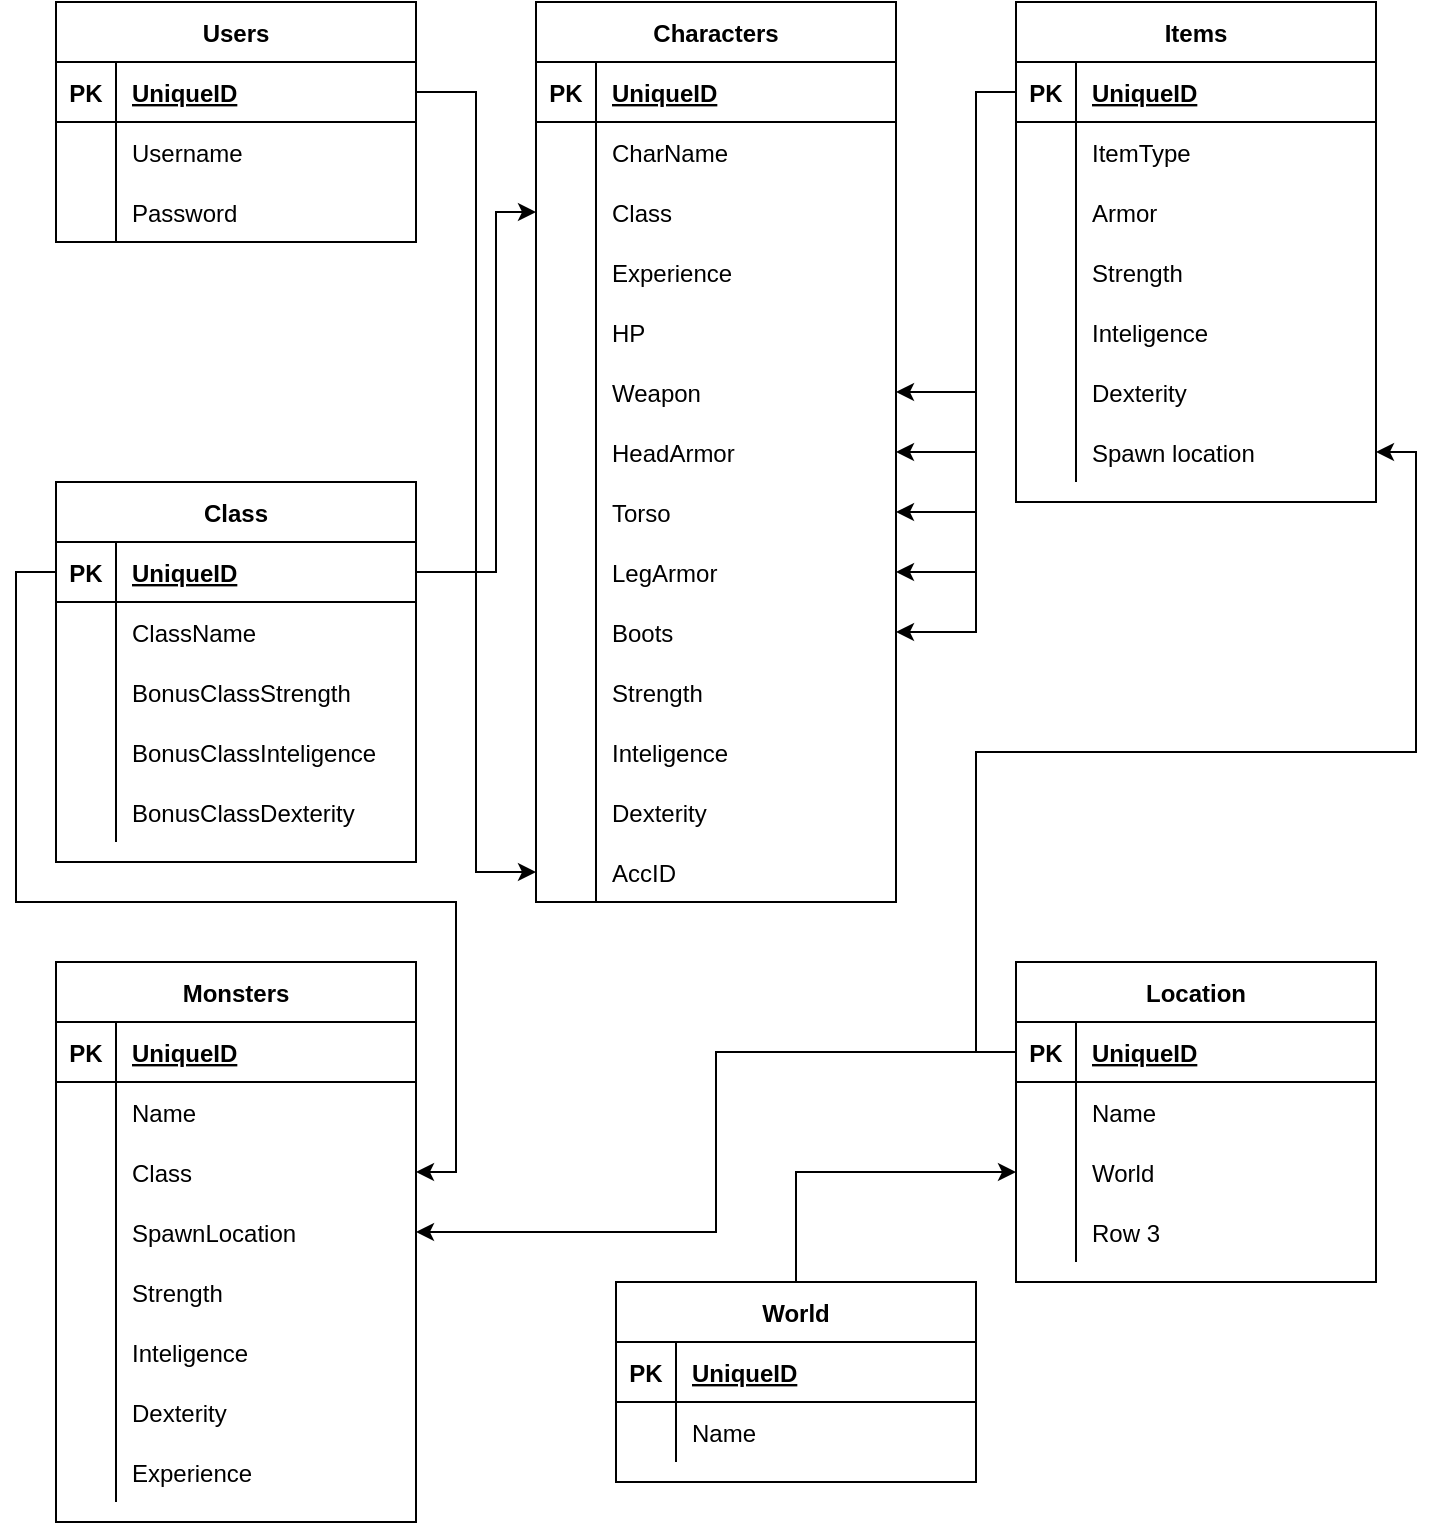 <mxfile version="15.7.0" type="device"><diagram id="DbS6OpMlpFt3i_5RDnJV" name="Page-1"><mxGraphModel dx="1422" dy="786" grid="1" gridSize="10" guides="1" tooltips="1" connect="1" arrows="1" fold="1" page="1" pageScale="1" pageWidth="850" pageHeight="1100" math="0" shadow="0"><root><mxCell id="0"/><mxCell id="1" parent="0"/><mxCell id="JHfItAeZuN_2YOWaQse4-1" value="Users" style="shape=table;startSize=30;container=1;collapsible=1;childLayout=tableLayout;fixedRows=1;rowLines=0;fontStyle=1;align=center;resizeLast=1;" vertex="1" parent="1"><mxGeometry x="40" y="40" width="180" height="120" as="geometry"/></mxCell><mxCell id="JHfItAeZuN_2YOWaQse4-2" value="" style="shape=partialRectangle;collapsible=0;dropTarget=0;pointerEvents=0;fillColor=none;top=0;left=0;bottom=1;right=0;points=[[0,0.5],[1,0.5]];portConstraint=eastwest;" vertex="1" parent="JHfItAeZuN_2YOWaQse4-1"><mxGeometry y="30" width="180" height="30" as="geometry"/></mxCell><mxCell id="JHfItAeZuN_2YOWaQse4-3" value="PK" style="shape=partialRectangle;connectable=0;fillColor=none;top=0;left=0;bottom=0;right=0;fontStyle=1;overflow=hidden;" vertex="1" parent="JHfItAeZuN_2YOWaQse4-2"><mxGeometry width="30" height="30" as="geometry"><mxRectangle width="30" height="30" as="alternateBounds"/></mxGeometry></mxCell><mxCell id="JHfItAeZuN_2YOWaQse4-4" value="UniqueID" style="shape=partialRectangle;connectable=0;fillColor=none;top=0;left=0;bottom=0;right=0;align=left;spacingLeft=6;fontStyle=5;overflow=hidden;" vertex="1" parent="JHfItAeZuN_2YOWaQse4-2"><mxGeometry x="30" width="150" height="30" as="geometry"><mxRectangle width="150" height="30" as="alternateBounds"/></mxGeometry></mxCell><mxCell id="JHfItAeZuN_2YOWaQse4-5" value="" style="shape=partialRectangle;collapsible=0;dropTarget=0;pointerEvents=0;fillColor=none;top=0;left=0;bottom=0;right=0;points=[[0,0.5],[1,0.5]];portConstraint=eastwest;" vertex="1" parent="JHfItAeZuN_2YOWaQse4-1"><mxGeometry y="60" width="180" height="30" as="geometry"/></mxCell><mxCell id="JHfItAeZuN_2YOWaQse4-6" value="" style="shape=partialRectangle;connectable=0;fillColor=none;top=0;left=0;bottom=0;right=0;editable=1;overflow=hidden;" vertex="1" parent="JHfItAeZuN_2YOWaQse4-5"><mxGeometry width="30" height="30" as="geometry"><mxRectangle width="30" height="30" as="alternateBounds"/></mxGeometry></mxCell><mxCell id="JHfItAeZuN_2YOWaQse4-7" value="Username" style="shape=partialRectangle;connectable=0;fillColor=none;top=0;left=0;bottom=0;right=0;align=left;spacingLeft=6;overflow=hidden;" vertex="1" parent="JHfItAeZuN_2YOWaQse4-5"><mxGeometry x="30" width="150" height="30" as="geometry"><mxRectangle width="150" height="30" as="alternateBounds"/></mxGeometry></mxCell><mxCell id="JHfItAeZuN_2YOWaQse4-8" value="" style="shape=partialRectangle;collapsible=0;dropTarget=0;pointerEvents=0;fillColor=none;top=0;left=0;bottom=0;right=0;points=[[0,0.5],[1,0.5]];portConstraint=eastwest;" vertex="1" parent="JHfItAeZuN_2YOWaQse4-1"><mxGeometry y="90" width="180" height="30" as="geometry"/></mxCell><mxCell id="JHfItAeZuN_2YOWaQse4-9" value="" style="shape=partialRectangle;connectable=0;fillColor=none;top=0;left=0;bottom=0;right=0;editable=1;overflow=hidden;" vertex="1" parent="JHfItAeZuN_2YOWaQse4-8"><mxGeometry width="30" height="30" as="geometry"><mxRectangle width="30" height="30" as="alternateBounds"/></mxGeometry></mxCell><mxCell id="JHfItAeZuN_2YOWaQse4-10" value="Password" style="shape=partialRectangle;connectable=0;fillColor=none;top=0;left=0;bottom=0;right=0;align=left;spacingLeft=6;overflow=hidden;" vertex="1" parent="JHfItAeZuN_2YOWaQse4-8"><mxGeometry x="30" width="150" height="30" as="geometry"><mxRectangle width="150" height="30" as="alternateBounds"/></mxGeometry></mxCell><mxCell id="JHfItAeZuN_2YOWaQse4-14" value="Characters" style="shape=table;startSize=30;container=1;collapsible=1;childLayout=tableLayout;fixedRows=1;rowLines=0;fontStyle=1;align=center;resizeLast=1;" vertex="1" parent="1"><mxGeometry x="280" y="40" width="180" height="450" as="geometry"><mxRectangle x="330" y="200" width="100" height="30" as="alternateBounds"/></mxGeometry></mxCell><mxCell id="JHfItAeZuN_2YOWaQse4-15" value="" style="shape=partialRectangle;collapsible=0;dropTarget=0;pointerEvents=0;fillColor=none;top=0;left=0;bottom=1;right=0;points=[[0,0.5],[1,0.5]];portConstraint=eastwest;" vertex="1" parent="JHfItAeZuN_2YOWaQse4-14"><mxGeometry y="30" width="180" height="30" as="geometry"/></mxCell><mxCell id="JHfItAeZuN_2YOWaQse4-16" value="PK" style="shape=partialRectangle;connectable=0;fillColor=none;top=0;left=0;bottom=0;right=0;fontStyle=1;overflow=hidden;" vertex="1" parent="JHfItAeZuN_2YOWaQse4-15"><mxGeometry width="30" height="30" as="geometry"><mxRectangle width="30" height="30" as="alternateBounds"/></mxGeometry></mxCell><mxCell id="JHfItAeZuN_2YOWaQse4-17" value="UniqueID" style="shape=partialRectangle;connectable=0;fillColor=none;top=0;left=0;bottom=0;right=0;align=left;spacingLeft=6;fontStyle=5;overflow=hidden;" vertex="1" parent="JHfItAeZuN_2YOWaQse4-15"><mxGeometry x="30" width="150" height="30" as="geometry"><mxRectangle width="150" height="30" as="alternateBounds"/></mxGeometry></mxCell><mxCell id="JHfItAeZuN_2YOWaQse4-18" value="" style="shape=partialRectangle;collapsible=0;dropTarget=0;pointerEvents=0;fillColor=none;top=0;left=0;bottom=0;right=0;points=[[0,0.5],[1,0.5]];portConstraint=eastwest;" vertex="1" parent="JHfItAeZuN_2YOWaQse4-14"><mxGeometry y="60" width="180" height="30" as="geometry"/></mxCell><mxCell id="JHfItAeZuN_2YOWaQse4-19" value="" style="shape=partialRectangle;connectable=0;fillColor=none;top=0;left=0;bottom=0;right=0;editable=1;overflow=hidden;" vertex="1" parent="JHfItAeZuN_2YOWaQse4-18"><mxGeometry width="30" height="30" as="geometry"><mxRectangle width="30" height="30" as="alternateBounds"/></mxGeometry></mxCell><mxCell id="JHfItAeZuN_2YOWaQse4-20" value="CharName" style="shape=partialRectangle;connectable=0;fillColor=none;top=0;left=0;bottom=0;right=0;align=left;spacingLeft=6;overflow=hidden;" vertex="1" parent="JHfItAeZuN_2YOWaQse4-18"><mxGeometry x="30" width="150" height="30" as="geometry"><mxRectangle width="150" height="30" as="alternateBounds"/></mxGeometry></mxCell><mxCell id="JHfItAeZuN_2YOWaQse4-21" value="" style="shape=partialRectangle;collapsible=0;dropTarget=0;pointerEvents=0;fillColor=none;top=0;left=0;bottom=0;right=0;points=[[0,0.5],[1,0.5]];portConstraint=eastwest;" vertex="1" parent="JHfItAeZuN_2YOWaQse4-14"><mxGeometry y="90" width="180" height="30" as="geometry"/></mxCell><mxCell id="JHfItAeZuN_2YOWaQse4-22" value="" style="shape=partialRectangle;connectable=0;fillColor=none;top=0;left=0;bottom=0;right=0;editable=1;overflow=hidden;" vertex="1" parent="JHfItAeZuN_2YOWaQse4-21"><mxGeometry width="30" height="30" as="geometry"><mxRectangle width="30" height="30" as="alternateBounds"/></mxGeometry></mxCell><mxCell id="JHfItAeZuN_2YOWaQse4-23" value="Class" style="shape=partialRectangle;connectable=0;fillColor=none;top=0;left=0;bottom=0;right=0;align=left;spacingLeft=6;overflow=hidden;" vertex="1" parent="JHfItAeZuN_2YOWaQse4-21"><mxGeometry x="30" width="150" height="30" as="geometry"><mxRectangle width="150" height="30" as="alternateBounds"/></mxGeometry></mxCell><mxCell id="JHfItAeZuN_2YOWaQse4-24" value="" style="shape=partialRectangle;collapsible=0;dropTarget=0;pointerEvents=0;fillColor=none;top=0;left=0;bottom=0;right=0;points=[[0,0.5],[1,0.5]];portConstraint=eastwest;" vertex="1" parent="JHfItAeZuN_2YOWaQse4-14"><mxGeometry y="120" width="180" height="30" as="geometry"/></mxCell><mxCell id="JHfItAeZuN_2YOWaQse4-25" value="" style="shape=partialRectangle;connectable=0;fillColor=none;top=0;left=0;bottom=0;right=0;editable=1;overflow=hidden;" vertex="1" parent="JHfItAeZuN_2YOWaQse4-24"><mxGeometry width="30" height="30" as="geometry"><mxRectangle width="30" height="30" as="alternateBounds"/></mxGeometry></mxCell><mxCell id="JHfItAeZuN_2YOWaQse4-26" value="Experience" style="shape=partialRectangle;connectable=0;fillColor=none;top=0;left=0;bottom=0;right=0;align=left;spacingLeft=6;overflow=hidden;" vertex="1" parent="JHfItAeZuN_2YOWaQse4-24"><mxGeometry x="30" width="150" height="30" as="geometry"><mxRectangle width="150" height="30" as="alternateBounds"/></mxGeometry></mxCell><mxCell id="JHfItAeZuN_2YOWaQse4-27" style="shape=partialRectangle;collapsible=0;dropTarget=0;pointerEvents=0;fillColor=none;top=0;left=0;bottom=0;right=0;points=[[0,0.5],[1,0.5]];portConstraint=eastwest;" vertex="1" parent="JHfItAeZuN_2YOWaQse4-14"><mxGeometry y="150" width="180" height="30" as="geometry"/></mxCell><mxCell id="JHfItAeZuN_2YOWaQse4-28" style="shape=partialRectangle;connectable=0;fillColor=none;top=0;left=0;bottom=0;right=0;editable=1;overflow=hidden;" vertex="1" parent="JHfItAeZuN_2YOWaQse4-27"><mxGeometry width="30" height="30" as="geometry"><mxRectangle width="30" height="30" as="alternateBounds"/></mxGeometry></mxCell><mxCell id="JHfItAeZuN_2YOWaQse4-29" value="HP" style="shape=partialRectangle;connectable=0;fillColor=none;top=0;left=0;bottom=0;right=0;align=left;spacingLeft=6;overflow=hidden;" vertex="1" parent="JHfItAeZuN_2YOWaQse4-27"><mxGeometry x="30" width="150" height="30" as="geometry"><mxRectangle width="150" height="30" as="alternateBounds"/></mxGeometry></mxCell><mxCell id="JHfItAeZuN_2YOWaQse4-30" style="shape=partialRectangle;collapsible=0;dropTarget=0;pointerEvents=0;fillColor=none;top=0;left=0;bottom=0;right=0;points=[[0,0.5],[1,0.5]];portConstraint=eastwest;" vertex="1" parent="JHfItAeZuN_2YOWaQse4-14"><mxGeometry y="180" width="180" height="30" as="geometry"/></mxCell><mxCell id="JHfItAeZuN_2YOWaQse4-31" style="shape=partialRectangle;connectable=0;fillColor=none;top=0;left=0;bottom=0;right=0;editable=1;overflow=hidden;" vertex="1" parent="JHfItAeZuN_2YOWaQse4-30"><mxGeometry width="30" height="30" as="geometry"><mxRectangle width="30" height="30" as="alternateBounds"/></mxGeometry></mxCell><mxCell id="JHfItAeZuN_2YOWaQse4-32" value="Weapon" style="shape=partialRectangle;connectable=0;fillColor=none;top=0;left=0;bottom=0;right=0;align=left;spacingLeft=6;overflow=hidden;" vertex="1" parent="JHfItAeZuN_2YOWaQse4-30"><mxGeometry x="30" width="150" height="30" as="geometry"><mxRectangle width="150" height="30" as="alternateBounds"/></mxGeometry></mxCell><mxCell id="JHfItAeZuN_2YOWaQse4-33" style="shape=partialRectangle;collapsible=0;dropTarget=0;pointerEvents=0;fillColor=none;top=0;left=0;bottom=0;right=0;points=[[0,0.5],[1,0.5]];portConstraint=eastwest;" vertex="1" parent="JHfItAeZuN_2YOWaQse4-14"><mxGeometry y="210" width="180" height="30" as="geometry"/></mxCell><mxCell id="JHfItAeZuN_2YOWaQse4-34" style="shape=partialRectangle;connectable=0;fillColor=none;top=0;left=0;bottom=0;right=0;editable=1;overflow=hidden;" vertex="1" parent="JHfItAeZuN_2YOWaQse4-33"><mxGeometry width="30" height="30" as="geometry"><mxRectangle width="30" height="30" as="alternateBounds"/></mxGeometry></mxCell><mxCell id="JHfItAeZuN_2YOWaQse4-35" value="HeadArmor" style="shape=partialRectangle;connectable=0;fillColor=none;top=0;left=0;bottom=0;right=0;align=left;spacingLeft=6;overflow=hidden;" vertex="1" parent="JHfItAeZuN_2YOWaQse4-33"><mxGeometry x="30" width="150" height="30" as="geometry"><mxRectangle width="150" height="30" as="alternateBounds"/></mxGeometry></mxCell><mxCell id="JHfItAeZuN_2YOWaQse4-36" style="shape=partialRectangle;collapsible=0;dropTarget=0;pointerEvents=0;fillColor=none;top=0;left=0;bottom=0;right=0;points=[[0,0.5],[1,0.5]];portConstraint=eastwest;" vertex="1" parent="JHfItAeZuN_2YOWaQse4-14"><mxGeometry y="240" width="180" height="30" as="geometry"/></mxCell><mxCell id="JHfItAeZuN_2YOWaQse4-37" style="shape=partialRectangle;connectable=0;fillColor=none;top=0;left=0;bottom=0;right=0;editable=1;overflow=hidden;" vertex="1" parent="JHfItAeZuN_2YOWaQse4-36"><mxGeometry width="30" height="30" as="geometry"><mxRectangle width="30" height="30" as="alternateBounds"/></mxGeometry></mxCell><mxCell id="JHfItAeZuN_2YOWaQse4-38" value="Torso" style="shape=partialRectangle;connectable=0;fillColor=none;top=0;left=0;bottom=0;right=0;align=left;spacingLeft=6;overflow=hidden;" vertex="1" parent="JHfItAeZuN_2YOWaQse4-36"><mxGeometry x="30" width="150" height="30" as="geometry"><mxRectangle width="150" height="30" as="alternateBounds"/></mxGeometry></mxCell><mxCell id="JHfItAeZuN_2YOWaQse4-39" style="shape=partialRectangle;collapsible=0;dropTarget=0;pointerEvents=0;fillColor=none;top=0;left=0;bottom=0;right=0;points=[[0,0.5],[1,0.5]];portConstraint=eastwest;" vertex="1" parent="JHfItAeZuN_2YOWaQse4-14"><mxGeometry y="270" width="180" height="30" as="geometry"/></mxCell><mxCell id="JHfItAeZuN_2YOWaQse4-40" style="shape=partialRectangle;connectable=0;fillColor=none;top=0;left=0;bottom=0;right=0;editable=1;overflow=hidden;" vertex="1" parent="JHfItAeZuN_2YOWaQse4-39"><mxGeometry width="30" height="30" as="geometry"><mxRectangle width="30" height="30" as="alternateBounds"/></mxGeometry></mxCell><mxCell id="JHfItAeZuN_2YOWaQse4-41" value="LegArmor" style="shape=partialRectangle;connectable=0;fillColor=none;top=0;left=0;bottom=0;right=0;align=left;spacingLeft=6;overflow=hidden;" vertex="1" parent="JHfItAeZuN_2YOWaQse4-39"><mxGeometry x="30" width="150" height="30" as="geometry"><mxRectangle width="150" height="30" as="alternateBounds"/></mxGeometry></mxCell><mxCell id="JHfItAeZuN_2YOWaQse4-42" style="shape=partialRectangle;collapsible=0;dropTarget=0;pointerEvents=0;fillColor=none;top=0;left=0;bottom=0;right=0;points=[[0,0.5],[1,0.5]];portConstraint=eastwest;" vertex="1" parent="JHfItAeZuN_2YOWaQse4-14"><mxGeometry y="300" width="180" height="30" as="geometry"/></mxCell><mxCell id="JHfItAeZuN_2YOWaQse4-43" style="shape=partialRectangle;connectable=0;fillColor=none;top=0;left=0;bottom=0;right=0;editable=1;overflow=hidden;" vertex="1" parent="JHfItAeZuN_2YOWaQse4-42"><mxGeometry width="30" height="30" as="geometry"><mxRectangle width="30" height="30" as="alternateBounds"/></mxGeometry></mxCell><mxCell id="JHfItAeZuN_2YOWaQse4-44" value="Boots" style="shape=partialRectangle;connectable=0;fillColor=none;top=0;left=0;bottom=0;right=0;align=left;spacingLeft=6;overflow=hidden;" vertex="1" parent="JHfItAeZuN_2YOWaQse4-42"><mxGeometry x="30" width="150" height="30" as="geometry"><mxRectangle width="150" height="30" as="alternateBounds"/></mxGeometry></mxCell><mxCell id="JHfItAeZuN_2YOWaQse4-45" style="shape=partialRectangle;collapsible=0;dropTarget=0;pointerEvents=0;fillColor=none;top=0;left=0;bottom=0;right=0;points=[[0,0.5],[1,0.5]];portConstraint=eastwest;" vertex="1" parent="JHfItAeZuN_2YOWaQse4-14"><mxGeometry y="330" width="180" height="30" as="geometry"/></mxCell><mxCell id="JHfItAeZuN_2YOWaQse4-46" style="shape=partialRectangle;connectable=0;fillColor=none;top=0;left=0;bottom=0;right=0;editable=1;overflow=hidden;" vertex="1" parent="JHfItAeZuN_2YOWaQse4-45"><mxGeometry width="30" height="30" as="geometry"><mxRectangle width="30" height="30" as="alternateBounds"/></mxGeometry></mxCell><mxCell id="JHfItAeZuN_2YOWaQse4-47" value="Strength" style="shape=partialRectangle;connectable=0;fillColor=none;top=0;left=0;bottom=0;right=0;align=left;spacingLeft=6;overflow=hidden;" vertex="1" parent="JHfItAeZuN_2YOWaQse4-45"><mxGeometry x="30" width="150" height="30" as="geometry"><mxRectangle width="150" height="30" as="alternateBounds"/></mxGeometry></mxCell><mxCell id="JHfItAeZuN_2YOWaQse4-48" style="shape=partialRectangle;collapsible=0;dropTarget=0;pointerEvents=0;fillColor=none;top=0;left=0;bottom=0;right=0;points=[[0,0.5],[1,0.5]];portConstraint=eastwest;" vertex="1" parent="JHfItAeZuN_2YOWaQse4-14"><mxGeometry y="360" width="180" height="30" as="geometry"/></mxCell><mxCell id="JHfItAeZuN_2YOWaQse4-49" style="shape=partialRectangle;connectable=0;fillColor=none;top=0;left=0;bottom=0;right=0;editable=1;overflow=hidden;" vertex="1" parent="JHfItAeZuN_2YOWaQse4-48"><mxGeometry width="30" height="30" as="geometry"><mxRectangle width="30" height="30" as="alternateBounds"/></mxGeometry></mxCell><mxCell id="JHfItAeZuN_2YOWaQse4-50" value="Inteligence" style="shape=partialRectangle;connectable=0;fillColor=none;top=0;left=0;bottom=0;right=0;align=left;spacingLeft=6;overflow=hidden;" vertex="1" parent="JHfItAeZuN_2YOWaQse4-48"><mxGeometry x="30" width="150" height="30" as="geometry"><mxRectangle width="150" height="30" as="alternateBounds"/></mxGeometry></mxCell><mxCell id="JHfItAeZuN_2YOWaQse4-51" style="shape=partialRectangle;collapsible=0;dropTarget=0;pointerEvents=0;fillColor=none;top=0;left=0;bottom=0;right=0;points=[[0,0.5],[1,0.5]];portConstraint=eastwest;" vertex="1" parent="JHfItAeZuN_2YOWaQse4-14"><mxGeometry y="390" width="180" height="30" as="geometry"/></mxCell><mxCell id="JHfItAeZuN_2YOWaQse4-52" style="shape=partialRectangle;connectable=0;fillColor=none;top=0;left=0;bottom=0;right=0;editable=1;overflow=hidden;" vertex="1" parent="JHfItAeZuN_2YOWaQse4-51"><mxGeometry width="30" height="30" as="geometry"><mxRectangle width="30" height="30" as="alternateBounds"/></mxGeometry></mxCell><mxCell id="JHfItAeZuN_2YOWaQse4-53" value="Dexterity" style="shape=partialRectangle;connectable=0;fillColor=none;top=0;left=0;bottom=0;right=0;align=left;spacingLeft=6;overflow=hidden;" vertex="1" parent="JHfItAeZuN_2YOWaQse4-51"><mxGeometry x="30" width="150" height="30" as="geometry"><mxRectangle width="150" height="30" as="alternateBounds"/></mxGeometry></mxCell><mxCell id="JHfItAeZuN_2YOWaQse4-54" style="shape=partialRectangle;collapsible=0;dropTarget=0;pointerEvents=0;fillColor=none;top=0;left=0;bottom=0;right=0;points=[[0,0.5],[1,0.5]];portConstraint=eastwest;" vertex="1" parent="JHfItAeZuN_2YOWaQse4-14"><mxGeometry y="420" width="180" height="30" as="geometry"/></mxCell><mxCell id="JHfItAeZuN_2YOWaQse4-55" style="shape=partialRectangle;connectable=0;fillColor=none;top=0;left=0;bottom=0;right=0;editable=1;overflow=hidden;" vertex="1" parent="JHfItAeZuN_2YOWaQse4-54"><mxGeometry width="30" height="30" as="geometry"><mxRectangle width="30" height="30" as="alternateBounds"/></mxGeometry></mxCell><mxCell id="JHfItAeZuN_2YOWaQse4-56" value="AccID" style="shape=partialRectangle;connectable=0;fillColor=none;top=0;left=0;bottom=0;right=0;align=left;spacingLeft=6;overflow=hidden;" vertex="1" parent="JHfItAeZuN_2YOWaQse4-54"><mxGeometry x="30" width="150" height="30" as="geometry"><mxRectangle width="150" height="30" as="alternateBounds"/></mxGeometry></mxCell><mxCell id="JHfItAeZuN_2YOWaQse4-57" value="" style="edgeStyle=orthogonalEdgeStyle;rounded=0;orthogonalLoop=1;jettySize=auto;html=1;entryX=0;entryY=0.5;entryDx=0;entryDy=0;" edge="1" parent="1" source="JHfItAeZuN_2YOWaQse4-2" target="JHfItAeZuN_2YOWaQse4-54"><mxGeometry relative="1" as="geometry"/></mxCell><mxCell id="JHfItAeZuN_2YOWaQse4-71" value="Items" style="shape=table;startSize=30;container=1;collapsible=1;childLayout=tableLayout;fixedRows=1;rowLines=0;fontStyle=1;align=center;resizeLast=1;" vertex="1" parent="1"><mxGeometry x="520" y="40" width="180" height="250" as="geometry"/></mxCell><mxCell id="JHfItAeZuN_2YOWaQse4-72" value="" style="shape=partialRectangle;collapsible=0;dropTarget=0;pointerEvents=0;fillColor=none;top=0;left=0;bottom=1;right=0;points=[[0,0.5],[1,0.5]];portConstraint=eastwest;" vertex="1" parent="JHfItAeZuN_2YOWaQse4-71"><mxGeometry y="30" width="180" height="30" as="geometry"/></mxCell><mxCell id="JHfItAeZuN_2YOWaQse4-73" value="PK" style="shape=partialRectangle;connectable=0;fillColor=none;top=0;left=0;bottom=0;right=0;fontStyle=1;overflow=hidden;" vertex="1" parent="JHfItAeZuN_2YOWaQse4-72"><mxGeometry width="30" height="30" as="geometry"><mxRectangle width="30" height="30" as="alternateBounds"/></mxGeometry></mxCell><mxCell id="JHfItAeZuN_2YOWaQse4-74" value="UniqueID" style="shape=partialRectangle;connectable=0;fillColor=none;top=0;left=0;bottom=0;right=0;align=left;spacingLeft=6;fontStyle=5;overflow=hidden;" vertex="1" parent="JHfItAeZuN_2YOWaQse4-72"><mxGeometry x="30" width="150" height="30" as="geometry"><mxRectangle width="150" height="30" as="alternateBounds"/></mxGeometry></mxCell><mxCell id="JHfItAeZuN_2YOWaQse4-75" value="" style="shape=partialRectangle;collapsible=0;dropTarget=0;pointerEvents=0;fillColor=none;top=0;left=0;bottom=0;right=0;points=[[0,0.5],[1,0.5]];portConstraint=eastwest;" vertex="1" parent="JHfItAeZuN_2YOWaQse4-71"><mxGeometry y="60" width="180" height="30" as="geometry"/></mxCell><mxCell id="JHfItAeZuN_2YOWaQse4-76" value="" style="shape=partialRectangle;connectable=0;fillColor=none;top=0;left=0;bottom=0;right=0;editable=1;overflow=hidden;" vertex="1" parent="JHfItAeZuN_2YOWaQse4-75"><mxGeometry width="30" height="30" as="geometry"><mxRectangle width="30" height="30" as="alternateBounds"/></mxGeometry></mxCell><mxCell id="JHfItAeZuN_2YOWaQse4-77" value="ItemType" style="shape=partialRectangle;connectable=0;fillColor=none;top=0;left=0;bottom=0;right=0;align=left;spacingLeft=6;overflow=hidden;" vertex="1" parent="JHfItAeZuN_2YOWaQse4-75"><mxGeometry x="30" width="150" height="30" as="geometry"><mxRectangle width="150" height="30" as="alternateBounds"/></mxGeometry></mxCell><mxCell id="JHfItAeZuN_2YOWaQse4-78" value="" style="shape=partialRectangle;collapsible=0;dropTarget=0;pointerEvents=0;fillColor=none;top=0;left=0;bottom=0;right=0;points=[[0,0.5],[1,0.5]];portConstraint=eastwest;" vertex="1" parent="JHfItAeZuN_2YOWaQse4-71"><mxGeometry y="90" width="180" height="30" as="geometry"/></mxCell><mxCell id="JHfItAeZuN_2YOWaQse4-79" value="" style="shape=partialRectangle;connectable=0;fillColor=none;top=0;left=0;bottom=0;right=0;editable=1;overflow=hidden;" vertex="1" parent="JHfItAeZuN_2YOWaQse4-78"><mxGeometry width="30" height="30" as="geometry"><mxRectangle width="30" height="30" as="alternateBounds"/></mxGeometry></mxCell><mxCell id="JHfItAeZuN_2YOWaQse4-80" value="Armor" style="shape=partialRectangle;connectable=0;fillColor=none;top=0;left=0;bottom=0;right=0;align=left;spacingLeft=6;overflow=hidden;" vertex="1" parent="JHfItAeZuN_2YOWaQse4-78"><mxGeometry x="30" width="150" height="30" as="geometry"><mxRectangle width="150" height="30" as="alternateBounds"/></mxGeometry></mxCell><mxCell id="JHfItAeZuN_2YOWaQse4-81" value="" style="shape=partialRectangle;collapsible=0;dropTarget=0;pointerEvents=0;fillColor=none;top=0;left=0;bottom=0;right=0;points=[[0,0.5],[1,0.5]];portConstraint=eastwest;" vertex="1" parent="JHfItAeZuN_2YOWaQse4-71"><mxGeometry y="120" width="180" height="30" as="geometry"/></mxCell><mxCell id="JHfItAeZuN_2YOWaQse4-82" value="" style="shape=partialRectangle;connectable=0;fillColor=none;top=0;left=0;bottom=0;right=0;editable=1;overflow=hidden;" vertex="1" parent="JHfItAeZuN_2YOWaQse4-81"><mxGeometry width="30" height="30" as="geometry"><mxRectangle width="30" height="30" as="alternateBounds"/></mxGeometry></mxCell><mxCell id="JHfItAeZuN_2YOWaQse4-83" value="Strength" style="shape=partialRectangle;connectable=0;fillColor=none;top=0;left=0;bottom=0;right=0;align=left;spacingLeft=6;overflow=hidden;" vertex="1" parent="JHfItAeZuN_2YOWaQse4-81"><mxGeometry x="30" width="150" height="30" as="geometry"><mxRectangle width="150" height="30" as="alternateBounds"/></mxGeometry></mxCell><mxCell id="JHfItAeZuN_2YOWaQse4-84" style="shape=partialRectangle;collapsible=0;dropTarget=0;pointerEvents=0;fillColor=none;top=0;left=0;bottom=0;right=0;points=[[0,0.5],[1,0.5]];portConstraint=eastwest;" vertex="1" parent="JHfItAeZuN_2YOWaQse4-71"><mxGeometry y="150" width="180" height="30" as="geometry"/></mxCell><mxCell id="JHfItAeZuN_2YOWaQse4-85" style="shape=partialRectangle;connectable=0;fillColor=none;top=0;left=0;bottom=0;right=0;editable=1;overflow=hidden;" vertex="1" parent="JHfItAeZuN_2YOWaQse4-84"><mxGeometry width="30" height="30" as="geometry"><mxRectangle width="30" height="30" as="alternateBounds"/></mxGeometry></mxCell><mxCell id="JHfItAeZuN_2YOWaQse4-86" value="Inteligence" style="shape=partialRectangle;connectable=0;fillColor=none;top=0;left=0;bottom=0;right=0;align=left;spacingLeft=6;overflow=hidden;" vertex="1" parent="JHfItAeZuN_2YOWaQse4-84"><mxGeometry x="30" width="150" height="30" as="geometry"><mxRectangle width="150" height="30" as="alternateBounds"/></mxGeometry></mxCell><mxCell id="JHfItAeZuN_2YOWaQse4-87" style="shape=partialRectangle;collapsible=0;dropTarget=0;pointerEvents=0;fillColor=none;top=0;left=0;bottom=0;right=0;points=[[0,0.5],[1,0.5]];portConstraint=eastwest;" vertex="1" parent="JHfItAeZuN_2YOWaQse4-71"><mxGeometry y="180" width="180" height="30" as="geometry"/></mxCell><mxCell id="JHfItAeZuN_2YOWaQse4-88" style="shape=partialRectangle;connectable=0;fillColor=none;top=0;left=0;bottom=0;right=0;editable=1;overflow=hidden;" vertex="1" parent="JHfItAeZuN_2YOWaQse4-87"><mxGeometry width="30" height="30" as="geometry"><mxRectangle width="30" height="30" as="alternateBounds"/></mxGeometry></mxCell><mxCell id="JHfItAeZuN_2YOWaQse4-89" value="Dexterity" style="shape=partialRectangle;connectable=0;fillColor=none;top=0;left=0;bottom=0;right=0;align=left;spacingLeft=6;overflow=hidden;" vertex="1" parent="JHfItAeZuN_2YOWaQse4-87"><mxGeometry x="30" width="150" height="30" as="geometry"><mxRectangle width="150" height="30" as="alternateBounds"/></mxGeometry></mxCell><mxCell id="JHfItAeZuN_2YOWaQse4-136" style="shape=partialRectangle;collapsible=0;dropTarget=0;pointerEvents=0;fillColor=none;top=0;left=0;bottom=0;right=0;points=[[0,0.5],[1,0.5]];portConstraint=eastwest;" vertex="1" parent="JHfItAeZuN_2YOWaQse4-71"><mxGeometry y="210" width="180" height="30" as="geometry"/></mxCell><mxCell id="JHfItAeZuN_2YOWaQse4-137" style="shape=partialRectangle;connectable=0;fillColor=none;top=0;left=0;bottom=0;right=0;editable=1;overflow=hidden;" vertex="1" parent="JHfItAeZuN_2YOWaQse4-136"><mxGeometry width="30" height="30" as="geometry"><mxRectangle width="30" height="30" as="alternateBounds"/></mxGeometry></mxCell><mxCell id="JHfItAeZuN_2YOWaQse4-138" value="Spawn location" style="shape=partialRectangle;connectable=0;fillColor=none;top=0;left=0;bottom=0;right=0;align=left;spacingLeft=6;overflow=hidden;" vertex="1" parent="JHfItAeZuN_2YOWaQse4-136"><mxGeometry x="30" width="150" height="30" as="geometry"><mxRectangle width="150" height="30" as="alternateBounds"/></mxGeometry></mxCell><mxCell id="JHfItAeZuN_2YOWaQse4-90" value="" style="edgeStyle=orthogonalEdgeStyle;rounded=0;orthogonalLoop=1;jettySize=auto;html=1;entryX=1;entryY=0.5;entryDx=0;entryDy=0;" edge="1" parent="1" source="JHfItAeZuN_2YOWaQse4-72" target="JHfItAeZuN_2YOWaQse4-30"><mxGeometry relative="1" as="geometry"><Array as="points"><mxPoint x="500" y="85"/><mxPoint x="500" y="235"/></Array></mxGeometry></mxCell><mxCell id="JHfItAeZuN_2YOWaQse4-94" style="edgeStyle=orthogonalEdgeStyle;rounded=0;orthogonalLoop=1;jettySize=auto;html=1;entryX=1;entryY=0.5;entryDx=0;entryDy=0;" edge="1" parent="1" source="JHfItAeZuN_2YOWaQse4-72" target="JHfItAeZuN_2YOWaQse4-33"><mxGeometry relative="1" as="geometry"><Array as="points"><mxPoint x="500" y="85"/><mxPoint x="500" y="265"/></Array></mxGeometry></mxCell><mxCell id="JHfItAeZuN_2YOWaQse4-95" style="edgeStyle=orthogonalEdgeStyle;rounded=0;orthogonalLoop=1;jettySize=auto;html=1;entryX=1;entryY=0.5;entryDx=0;entryDy=0;" edge="1" parent="1" source="JHfItAeZuN_2YOWaQse4-72" target="JHfItAeZuN_2YOWaQse4-36"><mxGeometry relative="1" as="geometry"><Array as="points"><mxPoint x="500" y="85"/><mxPoint x="500" y="295"/></Array></mxGeometry></mxCell><mxCell id="JHfItAeZuN_2YOWaQse4-96" style="edgeStyle=orthogonalEdgeStyle;rounded=0;orthogonalLoop=1;jettySize=auto;html=1;entryX=1;entryY=0.5;entryDx=0;entryDy=0;" edge="1" parent="1" source="JHfItAeZuN_2YOWaQse4-72" target="JHfItAeZuN_2YOWaQse4-39"><mxGeometry relative="1" as="geometry"><Array as="points"><mxPoint x="500" y="85"/><mxPoint x="500" y="325"/></Array></mxGeometry></mxCell><mxCell id="JHfItAeZuN_2YOWaQse4-97" style="edgeStyle=orthogonalEdgeStyle;rounded=0;orthogonalLoop=1;jettySize=auto;html=1;entryX=1;entryY=0.5;entryDx=0;entryDy=0;" edge="1" parent="1" source="JHfItAeZuN_2YOWaQse4-72" target="JHfItAeZuN_2YOWaQse4-42"><mxGeometry relative="1" as="geometry"><Array as="points"><mxPoint x="500" y="85"/><mxPoint x="500" y="355"/></Array></mxGeometry></mxCell><mxCell id="JHfItAeZuN_2YOWaQse4-98" value="Monsters" style="shape=table;startSize=30;container=1;collapsible=1;childLayout=tableLayout;fixedRows=1;rowLines=0;fontStyle=1;align=center;resizeLast=1;" vertex="1" parent="1"><mxGeometry x="40" y="520" width="180" height="280" as="geometry"/></mxCell><mxCell id="JHfItAeZuN_2YOWaQse4-99" value="" style="shape=partialRectangle;collapsible=0;dropTarget=0;pointerEvents=0;fillColor=none;top=0;left=0;bottom=1;right=0;points=[[0,0.5],[1,0.5]];portConstraint=eastwest;" vertex="1" parent="JHfItAeZuN_2YOWaQse4-98"><mxGeometry y="30" width="180" height="30" as="geometry"/></mxCell><mxCell id="JHfItAeZuN_2YOWaQse4-100" value="PK" style="shape=partialRectangle;connectable=0;fillColor=none;top=0;left=0;bottom=0;right=0;fontStyle=1;overflow=hidden;" vertex="1" parent="JHfItAeZuN_2YOWaQse4-99"><mxGeometry width="30" height="30" as="geometry"><mxRectangle width="30" height="30" as="alternateBounds"/></mxGeometry></mxCell><mxCell id="JHfItAeZuN_2YOWaQse4-101" value="UniqueID" style="shape=partialRectangle;connectable=0;fillColor=none;top=0;left=0;bottom=0;right=0;align=left;spacingLeft=6;fontStyle=5;overflow=hidden;" vertex="1" parent="JHfItAeZuN_2YOWaQse4-99"><mxGeometry x="30" width="150" height="30" as="geometry"><mxRectangle width="150" height="30" as="alternateBounds"/></mxGeometry></mxCell><mxCell id="JHfItAeZuN_2YOWaQse4-102" value="" style="shape=partialRectangle;collapsible=0;dropTarget=0;pointerEvents=0;fillColor=none;top=0;left=0;bottom=0;right=0;points=[[0,0.5],[1,0.5]];portConstraint=eastwest;" vertex="1" parent="JHfItAeZuN_2YOWaQse4-98"><mxGeometry y="60" width="180" height="30" as="geometry"/></mxCell><mxCell id="JHfItAeZuN_2YOWaQse4-103" value="" style="shape=partialRectangle;connectable=0;fillColor=none;top=0;left=0;bottom=0;right=0;editable=1;overflow=hidden;" vertex="1" parent="JHfItAeZuN_2YOWaQse4-102"><mxGeometry width="30" height="30" as="geometry"><mxRectangle width="30" height="30" as="alternateBounds"/></mxGeometry></mxCell><mxCell id="JHfItAeZuN_2YOWaQse4-104" value="Name" style="shape=partialRectangle;connectable=0;fillColor=none;top=0;left=0;bottom=0;right=0;align=left;spacingLeft=6;overflow=hidden;" vertex="1" parent="JHfItAeZuN_2YOWaQse4-102"><mxGeometry x="30" width="150" height="30" as="geometry"><mxRectangle width="150" height="30" as="alternateBounds"/></mxGeometry></mxCell><mxCell id="JHfItAeZuN_2YOWaQse4-105" value="" style="shape=partialRectangle;collapsible=0;dropTarget=0;pointerEvents=0;fillColor=none;top=0;left=0;bottom=0;right=0;points=[[0,0.5],[1,0.5]];portConstraint=eastwest;" vertex="1" parent="JHfItAeZuN_2YOWaQse4-98"><mxGeometry y="90" width="180" height="30" as="geometry"/></mxCell><mxCell id="JHfItAeZuN_2YOWaQse4-106" value="" style="shape=partialRectangle;connectable=0;fillColor=none;top=0;left=0;bottom=0;right=0;editable=1;overflow=hidden;" vertex="1" parent="JHfItAeZuN_2YOWaQse4-105"><mxGeometry width="30" height="30" as="geometry"><mxRectangle width="30" height="30" as="alternateBounds"/></mxGeometry></mxCell><mxCell id="JHfItAeZuN_2YOWaQse4-107" value="Class" style="shape=partialRectangle;connectable=0;fillColor=none;top=0;left=0;bottom=0;right=0;align=left;spacingLeft=6;overflow=hidden;" vertex="1" parent="JHfItAeZuN_2YOWaQse4-105"><mxGeometry x="30" width="150" height="30" as="geometry"><mxRectangle width="150" height="30" as="alternateBounds"/></mxGeometry></mxCell><mxCell id="JHfItAeZuN_2YOWaQse4-108" value="" style="shape=partialRectangle;collapsible=0;dropTarget=0;pointerEvents=0;fillColor=none;top=0;left=0;bottom=0;right=0;points=[[0,0.5],[1,0.5]];portConstraint=eastwest;" vertex="1" parent="JHfItAeZuN_2YOWaQse4-98"><mxGeometry y="120" width="180" height="30" as="geometry"/></mxCell><mxCell id="JHfItAeZuN_2YOWaQse4-109" value="" style="shape=partialRectangle;connectable=0;fillColor=none;top=0;left=0;bottom=0;right=0;editable=1;overflow=hidden;" vertex="1" parent="JHfItAeZuN_2YOWaQse4-108"><mxGeometry width="30" height="30" as="geometry"><mxRectangle width="30" height="30" as="alternateBounds"/></mxGeometry></mxCell><mxCell id="JHfItAeZuN_2YOWaQse4-110" value="SpawnLocation" style="shape=partialRectangle;connectable=0;fillColor=none;top=0;left=0;bottom=0;right=0;align=left;spacingLeft=6;overflow=hidden;" vertex="1" parent="JHfItAeZuN_2YOWaQse4-108"><mxGeometry x="30" width="150" height="30" as="geometry"><mxRectangle width="150" height="30" as="alternateBounds"/></mxGeometry></mxCell><mxCell id="JHfItAeZuN_2YOWaQse4-111" style="shape=partialRectangle;collapsible=0;dropTarget=0;pointerEvents=0;fillColor=none;top=0;left=0;bottom=0;right=0;points=[[0,0.5],[1,0.5]];portConstraint=eastwest;" vertex="1" parent="JHfItAeZuN_2YOWaQse4-98"><mxGeometry y="150" width="180" height="30" as="geometry"/></mxCell><mxCell id="JHfItAeZuN_2YOWaQse4-112" style="shape=partialRectangle;connectable=0;fillColor=none;top=0;left=0;bottom=0;right=0;editable=1;overflow=hidden;" vertex="1" parent="JHfItAeZuN_2YOWaQse4-111"><mxGeometry width="30" height="30" as="geometry"><mxRectangle width="30" height="30" as="alternateBounds"/></mxGeometry></mxCell><mxCell id="JHfItAeZuN_2YOWaQse4-113" value="Strength" style="shape=partialRectangle;connectable=0;fillColor=none;top=0;left=0;bottom=0;right=0;align=left;spacingLeft=6;overflow=hidden;" vertex="1" parent="JHfItAeZuN_2YOWaQse4-111"><mxGeometry x="30" width="150" height="30" as="geometry"><mxRectangle width="150" height="30" as="alternateBounds"/></mxGeometry></mxCell><mxCell id="JHfItAeZuN_2YOWaQse4-114" style="shape=partialRectangle;collapsible=0;dropTarget=0;pointerEvents=0;fillColor=none;top=0;left=0;bottom=0;right=0;points=[[0,0.5],[1,0.5]];portConstraint=eastwest;" vertex="1" parent="JHfItAeZuN_2YOWaQse4-98"><mxGeometry y="180" width="180" height="30" as="geometry"/></mxCell><mxCell id="JHfItAeZuN_2YOWaQse4-115" style="shape=partialRectangle;connectable=0;fillColor=none;top=0;left=0;bottom=0;right=0;editable=1;overflow=hidden;" vertex="1" parent="JHfItAeZuN_2YOWaQse4-114"><mxGeometry width="30" height="30" as="geometry"><mxRectangle width="30" height="30" as="alternateBounds"/></mxGeometry></mxCell><mxCell id="JHfItAeZuN_2YOWaQse4-116" value="Inteligence" style="shape=partialRectangle;connectable=0;fillColor=none;top=0;left=0;bottom=0;right=0;align=left;spacingLeft=6;overflow=hidden;" vertex="1" parent="JHfItAeZuN_2YOWaQse4-114"><mxGeometry x="30" width="150" height="30" as="geometry"><mxRectangle width="150" height="30" as="alternateBounds"/></mxGeometry></mxCell><mxCell id="JHfItAeZuN_2YOWaQse4-117" style="shape=partialRectangle;collapsible=0;dropTarget=0;pointerEvents=0;fillColor=none;top=0;left=0;bottom=0;right=0;points=[[0,0.5],[1,0.5]];portConstraint=eastwest;" vertex="1" parent="JHfItAeZuN_2YOWaQse4-98"><mxGeometry y="210" width="180" height="30" as="geometry"/></mxCell><mxCell id="JHfItAeZuN_2YOWaQse4-118" style="shape=partialRectangle;connectable=0;fillColor=none;top=0;left=0;bottom=0;right=0;editable=1;overflow=hidden;" vertex="1" parent="JHfItAeZuN_2YOWaQse4-117"><mxGeometry width="30" height="30" as="geometry"><mxRectangle width="30" height="30" as="alternateBounds"/></mxGeometry></mxCell><mxCell id="JHfItAeZuN_2YOWaQse4-119" value="Dexterity" style="shape=partialRectangle;connectable=0;fillColor=none;top=0;left=0;bottom=0;right=0;align=left;spacingLeft=6;overflow=hidden;" vertex="1" parent="JHfItAeZuN_2YOWaQse4-117"><mxGeometry x="30" width="150" height="30" as="geometry"><mxRectangle width="150" height="30" as="alternateBounds"/></mxGeometry></mxCell><mxCell id="JHfItAeZuN_2YOWaQse4-120" style="shape=partialRectangle;collapsible=0;dropTarget=0;pointerEvents=0;fillColor=none;top=0;left=0;bottom=0;right=0;points=[[0,0.5],[1,0.5]];portConstraint=eastwest;" vertex="1" parent="JHfItAeZuN_2YOWaQse4-98"><mxGeometry y="240" width="180" height="30" as="geometry"/></mxCell><mxCell id="JHfItAeZuN_2YOWaQse4-121" style="shape=partialRectangle;connectable=0;fillColor=none;top=0;left=0;bottom=0;right=0;editable=1;overflow=hidden;" vertex="1" parent="JHfItAeZuN_2YOWaQse4-120"><mxGeometry width="30" height="30" as="geometry"><mxRectangle width="30" height="30" as="alternateBounds"/></mxGeometry></mxCell><mxCell id="JHfItAeZuN_2YOWaQse4-122" value="Experience" style="shape=partialRectangle;connectable=0;fillColor=none;top=0;left=0;bottom=0;right=0;align=left;spacingLeft=6;overflow=hidden;" vertex="1" parent="JHfItAeZuN_2YOWaQse4-120"><mxGeometry x="30" width="150" height="30" as="geometry"><mxRectangle width="150" height="30" as="alternateBounds"/></mxGeometry></mxCell><mxCell id="JHfItAeZuN_2YOWaQse4-123" value="Location" style="shape=table;startSize=30;container=1;collapsible=1;childLayout=tableLayout;fixedRows=1;rowLines=0;fontStyle=1;align=center;resizeLast=1;" vertex="1" parent="1"><mxGeometry x="520" y="520" width="180" height="160" as="geometry"/></mxCell><mxCell id="JHfItAeZuN_2YOWaQse4-124" value="" style="shape=partialRectangle;collapsible=0;dropTarget=0;pointerEvents=0;fillColor=none;top=0;left=0;bottom=1;right=0;points=[[0,0.5],[1,0.5]];portConstraint=eastwest;" vertex="1" parent="JHfItAeZuN_2YOWaQse4-123"><mxGeometry y="30" width="180" height="30" as="geometry"/></mxCell><mxCell id="JHfItAeZuN_2YOWaQse4-125" value="PK" style="shape=partialRectangle;connectable=0;fillColor=none;top=0;left=0;bottom=0;right=0;fontStyle=1;overflow=hidden;" vertex="1" parent="JHfItAeZuN_2YOWaQse4-124"><mxGeometry width="30" height="30" as="geometry"><mxRectangle width="30" height="30" as="alternateBounds"/></mxGeometry></mxCell><mxCell id="JHfItAeZuN_2YOWaQse4-126" value="UniqueID" style="shape=partialRectangle;connectable=0;fillColor=none;top=0;left=0;bottom=0;right=0;align=left;spacingLeft=6;fontStyle=5;overflow=hidden;" vertex="1" parent="JHfItAeZuN_2YOWaQse4-124"><mxGeometry x="30" width="150" height="30" as="geometry"><mxRectangle width="150" height="30" as="alternateBounds"/></mxGeometry></mxCell><mxCell id="JHfItAeZuN_2YOWaQse4-127" value="" style="shape=partialRectangle;collapsible=0;dropTarget=0;pointerEvents=0;fillColor=none;top=0;left=0;bottom=0;right=0;points=[[0,0.5],[1,0.5]];portConstraint=eastwest;" vertex="1" parent="JHfItAeZuN_2YOWaQse4-123"><mxGeometry y="60" width="180" height="30" as="geometry"/></mxCell><mxCell id="JHfItAeZuN_2YOWaQse4-128" value="" style="shape=partialRectangle;connectable=0;fillColor=none;top=0;left=0;bottom=0;right=0;editable=1;overflow=hidden;" vertex="1" parent="JHfItAeZuN_2YOWaQse4-127"><mxGeometry width="30" height="30" as="geometry"><mxRectangle width="30" height="30" as="alternateBounds"/></mxGeometry></mxCell><mxCell id="JHfItAeZuN_2YOWaQse4-129" value="Name" style="shape=partialRectangle;connectable=0;fillColor=none;top=0;left=0;bottom=0;right=0;align=left;spacingLeft=6;overflow=hidden;" vertex="1" parent="JHfItAeZuN_2YOWaQse4-127"><mxGeometry x="30" width="150" height="30" as="geometry"><mxRectangle width="150" height="30" as="alternateBounds"/></mxGeometry></mxCell><mxCell id="JHfItAeZuN_2YOWaQse4-130" value="" style="shape=partialRectangle;collapsible=0;dropTarget=0;pointerEvents=0;fillColor=none;top=0;left=0;bottom=0;right=0;points=[[0,0.5],[1,0.5]];portConstraint=eastwest;" vertex="1" parent="JHfItAeZuN_2YOWaQse4-123"><mxGeometry y="90" width="180" height="30" as="geometry"/></mxCell><mxCell id="JHfItAeZuN_2YOWaQse4-131" value="" style="shape=partialRectangle;connectable=0;fillColor=none;top=0;left=0;bottom=0;right=0;editable=1;overflow=hidden;" vertex="1" parent="JHfItAeZuN_2YOWaQse4-130"><mxGeometry width="30" height="30" as="geometry"><mxRectangle width="30" height="30" as="alternateBounds"/></mxGeometry></mxCell><mxCell id="JHfItAeZuN_2YOWaQse4-132" value="World" style="shape=partialRectangle;connectable=0;fillColor=none;top=0;left=0;bottom=0;right=0;align=left;spacingLeft=6;overflow=hidden;" vertex="1" parent="JHfItAeZuN_2YOWaQse4-130"><mxGeometry x="30" width="150" height="30" as="geometry"><mxRectangle width="150" height="30" as="alternateBounds"/></mxGeometry></mxCell><mxCell id="JHfItAeZuN_2YOWaQse4-133" value="" style="shape=partialRectangle;collapsible=0;dropTarget=0;pointerEvents=0;fillColor=none;top=0;left=0;bottom=0;right=0;points=[[0,0.5],[1,0.5]];portConstraint=eastwest;" vertex="1" parent="JHfItAeZuN_2YOWaQse4-123"><mxGeometry y="120" width="180" height="30" as="geometry"/></mxCell><mxCell id="JHfItAeZuN_2YOWaQse4-134" value="" style="shape=partialRectangle;connectable=0;fillColor=none;top=0;left=0;bottom=0;right=0;editable=1;overflow=hidden;" vertex="1" parent="JHfItAeZuN_2YOWaQse4-133"><mxGeometry width="30" height="30" as="geometry"><mxRectangle width="30" height="30" as="alternateBounds"/></mxGeometry></mxCell><mxCell id="JHfItAeZuN_2YOWaQse4-135" value="Row 3" style="shape=partialRectangle;connectable=0;fillColor=none;top=0;left=0;bottom=0;right=0;align=left;spacingLeft=6;overflow=hidden;" vertex="1" parent="JHfItAeZuN_2YOWaQse4-133"><mxGeometry x="30" width="150" height="30" as="geometry"><mxRectangle width="150" height="30" as="alternateBounds"/></mxGeometry></mxCell><mxCell id="JHfItAeZuN_2YOWaQse4-139" style="edgeStyle=orthogonalEdgeStyle;rounded=0;orthogonalLoop=1;jettySize=auto;html=1;entryX=1;entryY=0.5;entryDx=0;entryDy=0;" edge="1" parent="1" source="JHfItAeZuN_2YOWaQse4-124" target="JHfItAeZuN_2YOWaQse4-136"><mxGeometry relative="1" as="geometry"/></mxCell><mxCell id="JHfItAeZuN_2YOWaQse4-140" style="edgeStyle=orthogonalEdgeStyle;rounded=0;orthogonalLoop=1;jettySize=auto;html=1;entryX=1;entryY=0.5;entryDx=0;entryDy=0;" edge="1" parent="1" source="JHfItAeZuN_2YOWaQse4-124" target="JHfItAeZuN_2YOWaQse4-108"><mxGeometry relative="1" as="geometry"/></mxCell><mxCell id="JHfItAeZuN_2YOWaQse4-154" style="edgeStyle=orthogonalEdgeStyle;rounded=0;orthogonalLoop=1;jettySize=auto;html=1;" edge="1" parent="1" source="JHfItAeZuN_2YOWaQse4-141" target="JHfItAeZuN_2YOWaQse4-130"><mxGeometry relative="1" as="geometry"/></mxCell><mxCell id="JHfItAeZuN_2YOWaQse4-141" value="World" style="shape=table;startSize=30;container=1;collapsible=1;childLayout=tableLayout;fixedRows=1;rowLines=0;fontStyle=1;align=center;resizeLast=1;" vertex="1" parent="1"><mxGeometry x="320" y="680" width="180" height="100" as="geometry"/></mxCell><mxCell id="JHfItAeZuN_2YOWaQse4-142" value="" style="shape=partialRectangle;collapsible=0;dropTarget=0;pointerEvents=0;fillColor=none;top=0;left=0;bottom=1;right=0;points=[[0,0.5],[1,0.5]];portConstraint=eastwest;" vertex="1" parent="JHfItAeZuN_2YOWaQse4-141"><mxGeometry y="30" width="180" height="30" as="geometry"/></mxCell><mxCell id="JHfItAeZuN_2YOWaQse4-143" value="PK" style="shape=partialRectangle;connectable=0;fillColor=none;top=0;left=0;bottom=0;right=0;fontStyle=1;overflow=hidden;" vertex="1" parent="JHfItAeZuN_2YOWaQse4-142"><mxGeometry width="30" height="30" as="geometry"><mxRectangle width="30" height="30" as="alternateBounds"/></mxGeometry></mxCell><mxCell id="JHfItAeZuN_2YOWaQse4-144" value="UniqueID" style="shape=partialRectangle;connectable=0;fillColor=none;top=0;left=0;bottom=0;right=0;align=left;spacingLeft=6;fontStyle=5;overflow=hidden;" vertex="1" parent="JHfItAeZuN_2YOWaQse4-142"><mxGeometry x="30" width="150" height="30" as="geometry"><mxRectangle width="150" height="30" as="alternateBounds"/></mxGeometry></mxCell><mxCell id="JHfItAeZuN_2YOWaQse4-145" value="" style="shape=partialRectangle;collapsible=0;dropTarget=0;pointerEvents=0;fillColor=none;top=0;left=0;bottom=0;right=0;points=[[0,0.5],[1,0.5]];portConstraint=eastwest;" vertex="1" parent="JHfItAeZuN_2YOWaQse4-141"><mxGeometry y="60" width="180" height="30" as="geometry"/></mxCell><mxCell id="JHfItAeZuN_2YOWaQse4-146" value="" style="shape=partialRectangle;connectable=0;fillColor=none;top=0;left=0;bottom=0;right=0;editable=1;overflow=hidden;" vertex="1" parent="JHfItAeZuN_2YOWaQse4-145"><mxGeometry width="30" height="30" as="geometry"><mxRectangle width="30" height="30" as="alternateBounds"/></mxGeometry></mxCell><mxCell id="JHfItAeZuN_2YOWaQse4-147" value="Name" style="shape=partialRectangle;connectable=0;fillColor=none;top=0;left=0;bottom=0;right=0;align=left;spacingLeft=6;overflow=hidden;" vertex="1" parent="JHfItAeZuN_2YOWaQse4-145"><mxGeometry x="30" width="150" height="30" as="geometry"><mxRectangle width="150" height="30" as="alternateBounds"/></mxGeometry></mxCell><mxCell id="JHfItAeZuN_2YOWaQse4-155" value="Class" style="shape=table;startSize=30;container=1;collapsible=1;childLayout=tableLayout;fixedRows=1;rowLines=0;fontStyle=1;align=center;resizeLast=1;" vertex="1" parent="1"><mxGeometry x="40" y="280" width="180" height="190" as="geometry"/></mxCell><mxCell id="JHfItAeZuN_2YOWaQse4-156" value="" style="shape=partialRectangle;collapsible=0;dropTarget=0;pointerEvents=0;fillColor=none;top=0;left=0;bottom=1;right=0;points=[[0,0.5],[1,0.5]];portConstraint=eastwest;" vertex="1" parent="JHfItAeZuN_2YOWaQse4-155"><mxGeometry y="30" width="180" height="30" as="geometry"/></mxCell><mxCell id="JHfItAeZuN_2YOWaQse4-157" value="PK" style="shape=partialRectangle;connectable=0;fillColor=none;top=0;left=0;bottom=0;right=0;fontStyle=1;overflow=hidden;" vertex="1" parent="JHfItAeZuN_2YOWaQse4-156"><mxGeometry width="30" height="30" as="geometry"><mxRectangle width="30" height="30" as="alternateBounds"/></mxGeometry></mxCell><mxCell id="JHfItAeZuN_2YOWaQse4-158" value="UniqueID" style="shape=partialRectangle;connectable=0;fillColor=none;top=0;left=0;bottom=0;right=0;align=left;spacingLeft=6;fontStyle=5;overflow=hidden;" vertex="1" parent="JHfItAeZuN_2YOWaQse4-156"><mxGeometry x="30" width="150" height="30" as="geometry"><mxRectangle width="150" height="30" as="alternateBounds"/></mxGeometry></mxCell><mxCell id="JHfItAeZuN_2YOWaQse4-159" value="" style="shape=partialRectangle;collapsible=0;dropTarget=0;pointerEvents=0;fillColor=none;top=0;left=0;bottom=0;right=0;points=[[0,0.5],[1,0.5]];portConstraint=eastwest;" vertex="1" parent="JHfItAeZuN_2YOWaQse4-155"><mxGeometry y="60" width="180" height="30" as="geometry"/></mxCell><mxCell id="JHfItAeZuN_2YOWaQse4-160" value="" style="shape=partialRectangle;connectable=0;fillColor=none;top=0;left=0;bottom=0;right=0;editable=1;overflow=hidden;" vertex="1" parent="JHfItAeZuN_2YOWaQse4-159"><mxGeometry width="30" height="30" as="geometry"><mxRectangle width="30" height="30" as="alternateBounds"/></mxGeometry></mxCell><mxCell id="JHfItAeZuN_2YOWaQse4-161" value="ClassName" style="shape=partialRectangle;connectable=0;fillColor=none;top=0;left=0;bottom=0;right=0;align=left;spacingLeft=6;overflow=hidden;" vertex="1" parent="JHfItAeZuN_2YOWaQse4-159"><mxGeometry x="30" width="150" height="30" as="geometry"><mxRectangle width="150" height="30" as="alternateBounds"/></mxGeometry></mxCell><mxCell id="JHfItAeZuN_2YOWaQse4-162" value="" style="shape=partialRectangle;collapsible=0;dropTarget=0;pointerEvents=0;fillColor=none;top=0;left=0;bottom=0;right=0;points=[[0,0.5],[1,0.5]];portConstraint=eastwest;" vertex="1" parent="JHfItAeZuN_2YOWaQse4-155"><mxGeometry y="90" width="180" height="30" as="geometry"/></mxCell><mxCell id="JHfItAeZuN_2YOWaQse4-163" value="" style="shape=partialRectangle;connectable=0;fillColor=none;top=0;left=0;bottom=0;right=0;editable=1;overflow=hidden;" vertex="1" parent="JHfItAeZuN_2YOWaQse4-162"><mxGeometry width="30" height="30" as="geometry"><mxRectangle width="30" height="30" as="alternateBounds"/></mxGeometry></mxCell><mxCell id="JHfItAeZuN_2YOWaQse4-164" value="BonusClassStrength" style="shape=partialRectangle;connectable=0;fillColor=none;top=0;left=0;bottom=0;right=0;align=left;spacingLeft=6;overflow=hidden;" vertex="1" parent="JHfItAeZuN_2YOWaQse4-162"><mxGeometry x="30" width="150" height="30" as="geometry"><mxRectangle width="150" height="30" as="alternateBounds"/></mxGeometry></mxCell><mxCell id="JHfItAeZuN_2YOWaQse4-165" value="" style="shape=partialRectangle;collapsible=0;dropTarget=0;pointerEvents=0;fillColor=none;top=0;left=0;bottom=0;right=0;points=[[0,0.5],[1,0.5]];portConstraint=eastwest;" vertex="1" parent="JHfItAeZuN_2YOWaQse4-155"><mxGeometry y="120" width="180" height="30" as="geometry"/></mxCell><mxCell id="JHfItAeZuN_2YOWaQse4-166" value="" style="shape=partialRectangle;connectable=0;fillColor=none;top=0;left=0;bottom=0;right=0;editable=1;overflow=hidden;" vertex="1" parent="JHfItAeZuN_2YOWaQse4-165"><mxGeometry width="30" height="30" as="geometry"><mxRectangle width="30" height="30" as="alternateBounds"/></mxGeometry></mxCell><mxCell id="JHfItAeZuN_2YOWaQse4-167" value="BonusClassInteligence" style="shape=partialRectangle;connectable=0;fillColor=none;top=0;left=0;bottom=0;right=0;align=left;spacingLeft=6;overflow=hidden;" vertex="1" parent="JHfItAeZuN_2YOWaQse4-165"><mxGeometry x="30" width="150" height="30" as="geometry"><mxRectangle width="150" height="30" as="alternateBounds"/></mxGeometry></mxCell><mxCell id="JHfItAeZuN_2YOWaQse4-168" style="shape=partialRectangle;collapsible=0;dropTarget=0;pointerEvents=0;fillColor=none;top=0;left=0;bottom=0;right=0;points=[[0,0.5],[1,0.5]];portConstraint=eastwest;" vertex="1" parent="JHfItAeZuN_2YOWaQse4-155"><mxGeometry y="150" width="180" height="30" as="geometry"/></mxCell><mxCell id="JHfItAeZuN_2YOWaQse4-169" style="shape=partialRectangle;connectable=0;fillColor=none;top=0;left=0;bottom=0;right=0;editable=1;overflow=hidden;" vertex="1" parent="JHfItAeZuN_2YOWaQse4-168"><mxGeometry width="30" height="30" as="geometry"><mxRectangle width="30" height="30" as="alternateBounds"/></mxGeometry></mxCell><mxCell id="JHfItAeZuN_2YOWaQse4-170" value="BonusClassDexterity" style="shape=partialRectangle;connectable=0;fillColor=none;top=0;left=0;bottom=0;right=0;align=left;spacingLeft=6;overflow=hidden;" vertex="1" parent="JHfItAeZuN_2YOWaQse4-168"><mxGeometry x="30" width="150" height="30" as="geometry"><mxRectangle width="150" height="30" as="alternateBounds"/></mxGeometry></mxCell><mxCell id="JHfItAeZuN_2YOWaQse4-171" style="edgeStyle=orthogonalEdgeStyle;rounded=0;orthogonalLoop=1;jettySize=auto;html=1;" edge="1" parent="1" source="JHfItAeZuN_2YOWaQse4-156" target="JHfItAeZuN_2YOWaQse4-21"><mxGeometry relative="1" as="geometry"><Array as="points"><mxPoint x="260" y="325"/><mxPoint x="260" y="145"/></Array></mxGeometry></mxCell><mxCell id="JHfItAeZuN_2YOWaQse4-172" style="edgeStyle=orthogonalEdgeStyle;rounded=0;orthogonalLoop=1;jettySize=auto;html=1;entryX=1;entryY=0.5;entryDx=0;entryDy=0;" edge="1" parent="1" source="JHfItAeZuN_2YOWaQse4-156" target="JHfItAeZuN_2YOWaQse4-105"><mxGeometry relative="1" as="geometry"><Array as="points"><mxPoint x="20" y="325"/><mxPoint x="20" y="490"/><mxPoint x="240" y="490"/><mxPoint x="240" y="625"/></Array></mxGeometry></mxCell></root></mxGraphModel></diagram></mxfile>